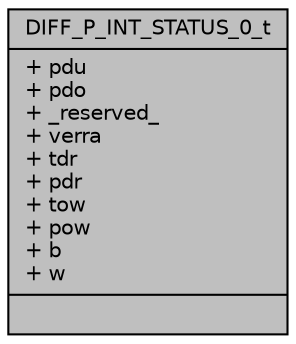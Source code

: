 digraph "DIFF_P_INT_STATUS_0_t"
{
  edge [fontname="Helvetica",fontsize="10",labelfontname="Helvetica",labelfontsize="10"];
  node [fontname="Helvetica",fontsize="10",shape=record];
  Node1 [label="{DIFF_P_INT_STATUS_0_t\n|+ pdu\l+ pdo\l+ _reserved_\l+ verra\l+ tdr\l+ pdr\l+ tow\l+ pow\l+ b\l+ w\l|}",height=0.2,width=0.4,color="black", fillcolor="grey75", style="filled", fontcolor="black"];
}
